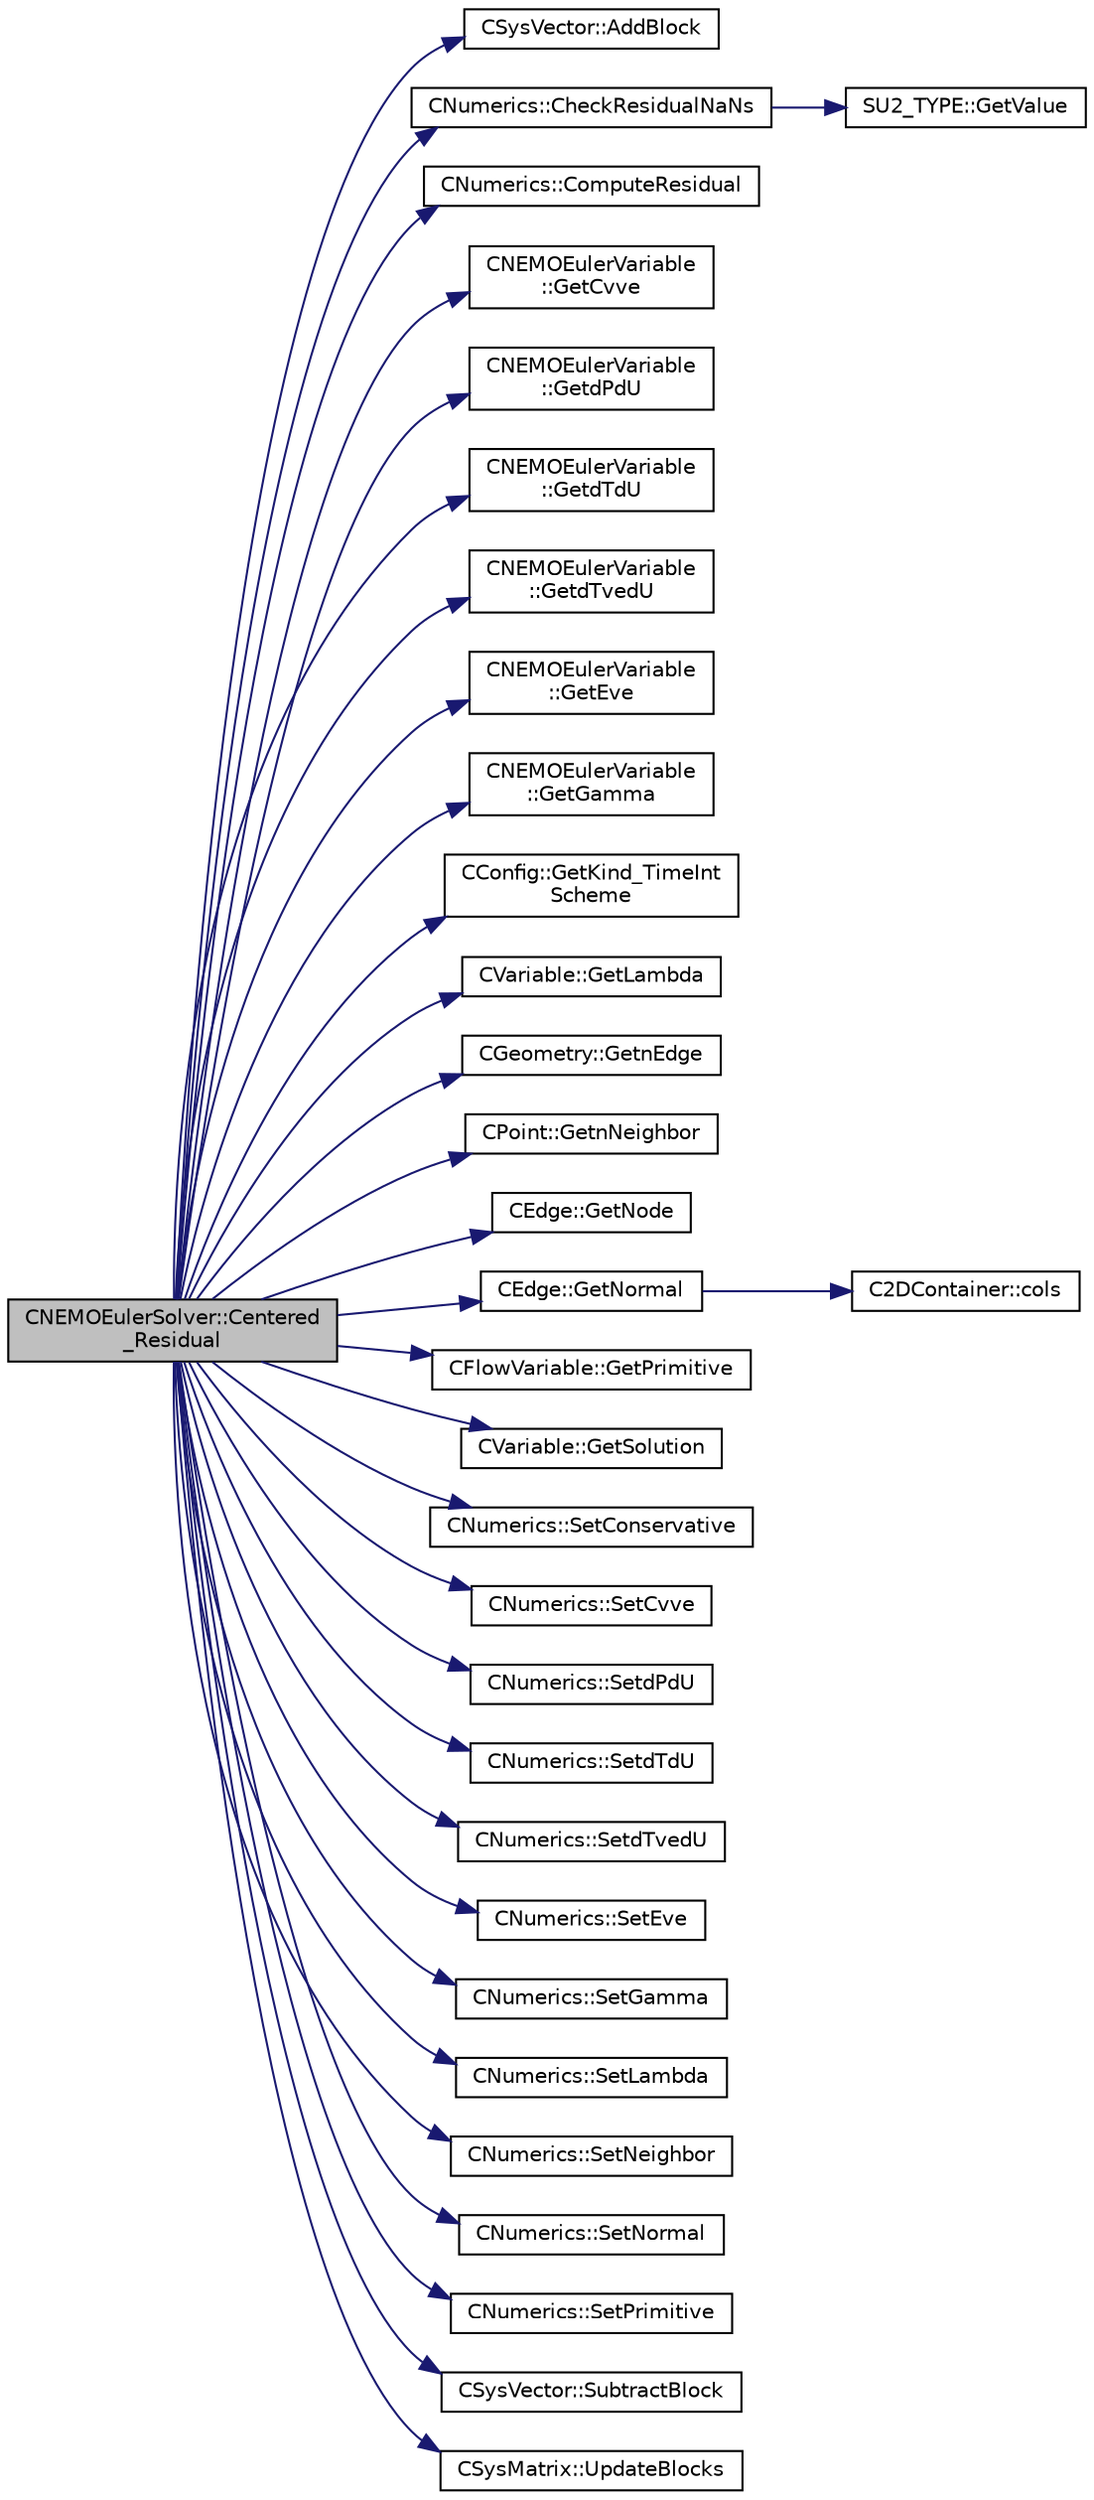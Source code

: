 digraph "CNEMOEulerSolver::Centered_Residual"
{
 // LATEX_PDF_SIZE
  edge [fontname="Helvetica",fontsize="10",labelfontname="Helvetica",labelfontsize="10"];
  node [fontname="Helvetica",fontsize="10",shape=record];
  rankdir="LR";
  Node1 [label="CNEMOEulerSolver::Centered\l_Residual",height=0.2,width=0.4,color="black", fillcolor="grey75", style="filled", fontcolor="black",tooltip="Compute the spatial integration using a centered scheme."];
  Node1 -> Node2 [color="midnightblue",fontsize="10",style="solid",fontname="Helvetica"];
  Node2 [label="CSysVector::AddBlock",height=0.2,width=0.4,color="black", fillcolor="white", style="filled",URL="$classCSysVector.html#aa463275cba394503a9778529fdaa4494",tooltip="Add \"block\" to the vector, see SetBlock."];
  Node1 -> Node3 [color="midnightblue",fontsize="10",style="solid",fontname="Helvetica"];
  Node3 [label="CNumerics::CheckResidualNaNs",height=0.2,width=0.4,color="black", fillcolor="white", style="filled",URL="$classCNumerics.html#aa464552735cb16e4ed12b83d04c5d964",tooltip="Check if residual constains a NaN value."];
  Node3 -> Node4 [color="midnightblue",fontsize="10",style="solid",fontname="Helvetica"];
  Node4 [label="SU2_TYPE::GetValue",height=0.2,width=0.4,color="black", fillcolor="white", style="filled",URL="$namespaceSU2__TYPE.html#adf52a59d6f4e578f7915ec9abbf7cb22",tooltip="Get the (primitive) value of the datatype (needs to be specialized for active types)."];
  Node1 -> Node5 [color="midnightblue",fontsize="10",style="solid",fontname="Helvetica"];
  Node5 [label="CNumerics::ComputeResidual",height=0.2,width=0.4,color="black", fillcolor="white", style="filled",URL="$classCNumerics.html#aa0ca13663a047ef2640b377b33875e29",tooltip="Compute the numerical residual."];
  Node1 -> Node6 [color="midnightblue",fontsize="10",style="solid",fontname="Helvetica"];
  Node6 [label="CNEMOEulerVariable\l::GetCvve",height=0.2,width=0.4,color="black", fillcolor="white", style="filled",URL="$classCNEMOEulerVariable.html#a529cb0910de468af8a0337b998e84a06",tooltip="Returns the value of Cvve at the specified node."];
  Node1 -> Node7 [color="midnightblue",fontsize="10",style="solid",fontname="Helvetica"];
  Node7 [label="CNEMOEulerVariable\l::GetdPdU",height=0.2,width=0.4,color="black", fillcolor="white", style="filled",URL="$classCNEMOEulerVariable.html#ad6573f71d80fa566ae0316a0cee6b345",tooltip="Set partial derivative of pressure w.r.t. density ."];
  Node1 -> Node8 [color="midnightblue",fontsize="10",style="solid",fontname="Helvetica"];
  Node8 [label="CNEMOEulerVariable\l::GetdTdU",height=0.2,width=0.4,color="black", fillcolor="white", style="filled",URL="$classCNEMOEulerVariable.html#a0125bb2fcd972ed625e2a7df7a38f518",tooltip="Set partial derivative of temperature w.r.t. density ."];
  Node1 -> Node9 [color="midnightblue",fontsize="10",style="solid",fontname="Helvetica"];
  Node9 [label="CNEMOEulerVariable\l::GetdTvedU",height=0.2,width=0.4,color="black", fillcolor="white", style="filled",URL="$classCNEMOEulerVariable.html#afd2365662dfdf7df2a99d9fb3cead538",tooltip="Set partial derivative of vib.-el. temperature w.r.t. density ."];
  Node1 -> Node10 [color="midnightblue",fontsize="10",style="solid",fontname="Helvetica"];
  Node10 [label="CNEMOEulerVariable\l::GetEve",height=0.2,width=0.4,color="black", fillcolor="white", style="filled",URL="$classCNEMOEulerVariable.html#a8d384ce066e1e62a4fd05493a1c0a5fe",tooltip="Returns the stored value of Eve at the specified node."];
  Node1 -> Node11 [color="midnightblue",fontsize="10",style="solid",fontname="Helvetica"];
  Node11 [label="CNEMOEulerVariable\l::GetGamma",height=0.2,width=0.4,color="black", fillcolor="white", style="filled",URL="$classCNEMOEulerVariable.html#a01c5e98b3b8c4771749f8a4717fe85af",tooltip="Returns the stored value of Gamma at the specified node."];
  Node1 -> Node12 [color="midnightblue",fontsize="10",style="solid",fontname="Helvetica"];
  Node12 [label="CConfig::GetKind_TimeInt\lScheme",height=0.2,width=0.4,color="black", fillcolor="white", style="filled",URL="$classCConfig.html#ad16f71356f146b530fb1fbb45444525c",tooltip="Get the kind of time integration method."];
  Node1 -> Node13 [color="midnightblue",fontsize="10",style="solid",fontname="Helvetica"];
  Node13 [label="CVariable::GetLambda",height=0.2,width=0.4,color="black", fillcolor="white", style="filled",URL="$classCVariable.html#af0b6afbd2666eab791d902f50fc3e869",tooltip="Get the value of the spectral radius."];
  Node1 -> Node14 [color="midnightblue",fontsize="10",style="solid",fontname="Helvetica"];
  Node14 [label="CGeometry::GetnEdge",height=0.2,width=0.4,color="black", fillcolor="white", style="filled",URL="$classCGeometry.html#aba89cceede61b33426b2783385431f5b",tooltip="Get number of edges."];
  Node1 -> Node15 [color="midnightblue",fontsize="10",style="solid",fontname="Helvetica"];
  Node15 [label="CPoint::GetnNeighbor",height=0.2,width=0.4,color="black", fillcolor="white", style="filled",URL="$classCPoint.html#a49aa3858a7980bdf135f30d835bfebe9",tooltip="Get the number of neighbor of a point."];
  Node1 -> Node16 [color="midnightblue",fontsize="10",style="solid",fontname="Helvetica"];
  Node16 [label="CEdge::GetNode",height=0.2,width=0.4,color="black", fillcolor="white", style="filled",URL="$classCEdge.html#a5cd6f283cb2f3e4dfc037c0db6ae1055",tooltip="Get left/right node index defining the edge."];
  Node1 -> Node17 [color="midnightblue",fontsize="10",style="solid",fontname="Helvetica"];
  Node17 [label="CEdge::GetNormal",height=0.2,width=0.4,color="black", fillcolor="white", style="filled",URL="$classCEdge.html#a4ace970590e47bd39ea5780c3e0e2037",tooltip="Copy the the normal vector of a face."];
  Node17 -> Node18 [color="midnightblue",fontsize="10",style="solid",fontname="Helvetica"];
  Node18 [label="C2DContainer::cols",height=0.2,width=0.4,color="black", fillcolor="white", style="filled",URL="$classC2DContainer.html#ab6d9161cd08887f034322ebcbc3deb12",tooltip=" "];
  Node1 -> Node19 [color="midnightblue",fontsize="10",style="solid",fontname="Helvetica"];
  Node19 [label="CFlowVariable::GetPrimitive",height=0.2,width=0.4,color="black", fillcolor="white", style="filled",URL="$classCFlowVariable.html#a852271c741f1e7cdb1d391941266d344",tooltip="Get a primitive variable."];
  Node1 -> Node20 [color="midnightblue",fontsize="10",style="solid",fontname="Helvetica"];
  Node20 [label="CVariable::GetSolution",height=0.2,width=0.4,color="black", fillcolor="white", style="filled",URL="$classCVariable.html#a261483e39c23c1de7cb9aea7e917c121",tooltip="Get the solution."];
  Node1 -> Node21 [color="midnightblue",fontsize="10",style="solid",fontname="Helvetica"];
  Node21 [label="CNumerics::SetConservative",height=0.2,width=0.4,color="black", fillcolor="white", style="filled",URL="$classCNumerics.html#a2d59a0969bac4b0e43b74ba4ec4d1eff",tooltip="Set the value of the conservative variables."];
  Node1 -> Node22 [color="midnightblue",fontsize="10",style="solid",fontname="Helvetica"];
  Node22 [label="CNumerics::SetCvve",height=0.2,width=0.4,color="black", fillcolor="white", style="filled",URL="$classCNumerics.html#af07f872d61d872a0f94159778a843b8d",tooltip="Set the vib-elec specific heat."];
  Node1 -> Node23 [color="midnightblue",fontsize="10",style="solid",fontname="Helvetica"];
  Node23 [label="CNumerics::SetdPdU",height=0.2,width=0.4,color="black", fillcolor="white", style="filled",URL="$classCNumerics.html#a60cf04c55bb20ff1b97fe2c1fb4be89b",tooltip="Set the pressure derivatives."];
  Node1 -> Node24 [color="midnightblue",fontsize="10",style="solid",fontname="Helvetica"];
  Node24 [label="CNumerics::SetdTdU",height=0.2,width=0.4,color="black", fillcolor="white", style="filled",URL="$classCNumerics.html#a832ef2e9985d009a8e76e73f542632b7",tooltip="Set the temperature derivatives."];
  Node1 -> Node25 [color="midnightblue",fontsize="10",style="solid",fontname="Helvetica"];
  Node25 [label="CNumerics::SetdTvedU",height=0.2,width=0.4,color="black", fillcolor="white", style="filled",URL="$classCNumerics.html#a140865200dd935db388833891ec03d6c",tooltip="Set the vib-el temperture derivatives."];
  Node1 -> Node26 [color="midnightblue",fontsize="10",style="solid",fontname="Helvetica"];
  Node26 [label="CNumerics::SetEve",height=0.2,width=0.4,color="black", fillcolor="white", style="filled",URL="$classCNumerics.html#aa77967b37163c8a0681082edcebd901a",tooltip="Set the vib-elec energy."];
  Node1 -> Node27 [color="midnightblue",fontsize="10",style="solid",fontname="Helvetica"];
  Node27 [label="CNumerics::SetGamma",height=0.2,width=0.4,color="black", fillcolor="white", style="filled",URL="$classCNumerics.html#aaecf63381d1338882f589b69ab42bc8c",tooltip="Set the ratio of specific heats."];
  Node1 -> Node28 [color="midnightblue",fontsize="10",style="solid",fontname="Helvetica"];
  Node28 [label="CNumerics::SetLambda",height=0.2,width=0.4,color="black", fillcolor="white", style="filled",URL="$classCNumerics.html#a0b91fdb82ec676ef7426b8e2b963cba3",tooltip="Set the value of the spectral radius."];
  Node1 -> Node29 [color="midnightblue",fontsize="10",style="solid",fontname="Helvetica"];
  Node29 [label="CNumerics::SetNeighbor",height=0.2,width=0.4,color="black", fillcolor="white", style="filled",URL="$classCNumerics.html#a3a325233fabba63421dd5d0596b6a7ca",tooltip="Set the number of neighbor to a point."];
  Node1 -> Node30 [color="midnightblue",fontsize="10",style="solid",fontname="Helvetica"];
  Node30 [label="CNumerics::SetNormal",height=0.2,width=0.4,color="black", fillcolor="white", style="filled",URL="$classCNumerics.html#a93fd2262832ae5081317548f2f9cdbb3",tooltip="Set the value of the normal vector to the face between two points."];
  Node1 -> Node31 [color="midnightblue",fontsize="10",style="solid",fontname="Helvetica"];
  Node31 [label="CNumerics::SetPrimitive",height=0.2,width=0.4,color="black", fillcolor="white", style="filled",URL="$classCNumerics.html#a028c500ba7ce96d3af061fc8218f76f1",tooltip="Set the value of the primitive variables."];
  Node1 -> Node32 [color="midnightblue",fontsize="10",style="solid",fontname="Helvetica"];
  Node32 [label="CSysVector::SubtractBlock",height=0.2,width=0.4,color="black", fillcolor="white", style="filled",URL="$classCSysVector.html#a71ea6ec1ebdb77535b976bb40e7659a6",tooltip="Subtract \"block\" from the vector, see AddBlock."];
  Node1 -> Node33 [color="midnightblue",fontsize="10",style="solid",fontname="Helvetica"];
  Node33 [label="CSysMatrix::UpdateBlocks",height=0.2,width=0.4,color="black", fillcolor="white", style="filled",URL="$classCSysMatrix.html#a1e6f636ed0be6a752fb3b3830a61efda",tooltip="Update 4 blocks ii, ij, ji, jj (add to i* sub from j*)."];
}
